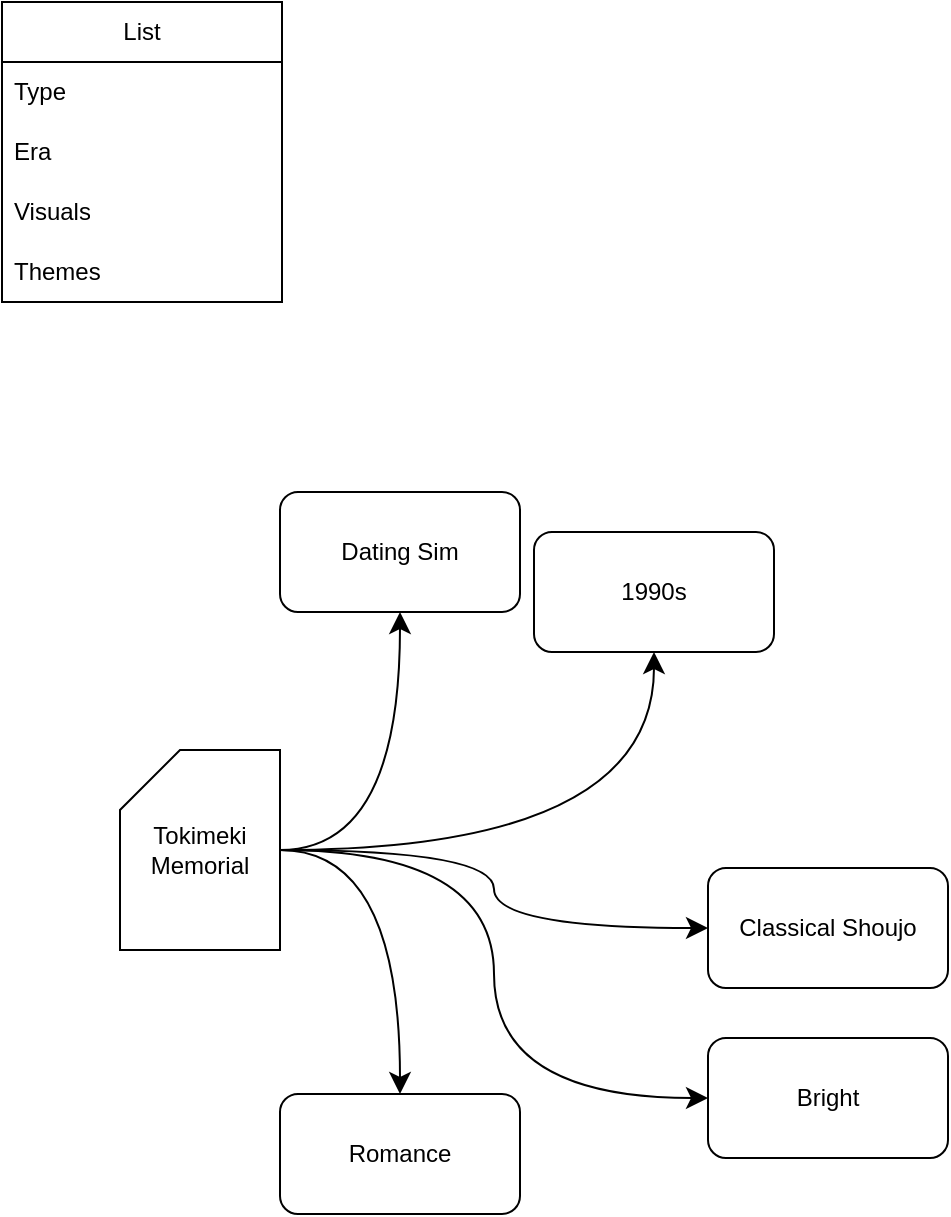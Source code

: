 <mxfile version="26.2.14">
  <diagram name="Page-1" id="6lPVBg0EaJN4s2K6R03W">
    <mxGraphModel dx="948" dy="1362" grid="0" gridSize="10" guides="1" tooltips="1" connect="1" arrows="1" fold="1" page="0" pageScale="1" pageWidth="850" pageHeight="1100" math="0" shadow="0">
      <root>
        <mxCell id="0" />
        <mxCell id="1" parent="0" />
        <mxCell id="Sif-vDeM9sXM9sqS0AdL-27" value="Dating Sim" style="rounded=1;whiteSpace=wrap;html=1;" vertex="1" parent="1">
          <mxGeometry x="17" y="144" width="120" height="60" as="geometry" />
        </mxCell>
        <mxCell id="Sif-vDeM9sXM9sqS0AdL-29" style="edgeStyle=orthogonalEdgeStyle;rounded=0;orthogonalLoop=1;jettySize=auto;html=1;fontSize=12;startSize=8;endSize=8;curved=1;exitX=1;exitY=0.5;exitDx=0;exitDy=0;exitPerimeter=0;" edge="1" parent="1" source="Sif-vDeM9sXM9sqS0AdL-40" target="Sif-vDeM9sXM9sqS0AdL-27">
          <mxGeometry relative="1" as="geometry">
            <mxPoint x="96" y="264" as="sourcePoint" />
          </mxGeometry>
        </mxCell>
        <mxCell id="Sif-vDeM9sXM9sqS0AdL-30" value="Romance" style="rounded=1;whiteSpace=wrap;html=1;" vertex="1" parent="1">
          <mxGeometry x="17" y="445" width="120" height="60" as="geometry" />
        </mxCell>
        <mxCell id="Sif-vDeM9sXM9sqS0AdL-31" style="edgeStyle=orthogonalEdgeStyle;curved=1;rounded=0;orthogonalLoop=1;jettySize=auto;html=1;fontSize=12;startSize=8;endSize=8;exitX=1;exitY=0.5;exitDx=0;exitDy=0;exitPerimeter=0;" edge="1" parent="1" source="Sif-vDeM9sXM9sqS0AdL-40" target="Sif-vDeM9sXM9sqS0AdL-30">
          <mxGeometry relative="1" as="geometry">
            <mxPoint x="96" y="354" as="sourcePoint" />
          </mxGeometry>
        </mxCell>
        <mxCell id="Sif-vDeM9sXM9sqS0AdL-33" value="Classical Shoujo" style="rounded=1;whiteSpace=wrap;html=1;" vertex="1" parent="1">
          <mxGeometry x="231" y="332" width="120" height="60" as="geometry" />
        </mxCell>
        <mxCell id="Sif-vDeM9sXM9sqS0AdL-35" style="edgeStyle=orthogonalEdgeStyle;shape=connector;curved=1;rounded=0;orthogonalLoop=1;jettySize=auto;html=1;strokeColor=default;align=center;verticalAlign=middle;fontFamily=Helvetica;fontSize=12;fontColor=default;labelBackgroundColor=default;startSize=8;endArrow=classic;endSize=8;exitX=1;exitY=0.5;exitDx=0;exitDy=0;exitPerimeter=0;" edge="1" parent="1" source="Sif-vDeM9sXM9sqS0AdL-40" target="Sif-vDeM9sXM9sqS0AdL-33">
          <mxGeometry relative="1" as="geometry">
            <mxPoint x="96" y="324" as="sourcePoint" />
          </mxGeometry>
        </mxCell>
        <mxCell id="Sif-vDeM9sXM9sqS0AdL-36" value="1990s" style="rounded=1;whiteSpace=wrap;html=1;" vertex="1" parent="1">
          <mxGeometry x="144" y="164" width="120" height="60" as="geometry" />
        </mxCell>
        <mxCell id="Sif-vDeM9sXM9sqS0AdL-37" style="edgeStyle=orthogonalEdgeStyle;shape=connector;curved=1;rounded=0;orthogonalLoop=1;jettySize=auto;html=1;strokeColor=default;align=center;verticalAlign=middle;fontFamily=Helvetica;fontSize=12;fontColor=default;labelBackgroundColor=default;startSize=8;endArrow=classic;endSize=8;exitX=1;exitY=0.5;exitDx=0;exitDy=0;exitPerimeter=0;" edge="1" parent="1" source="Sif-vDeM9sXM9sqS0AdL-40" target="Sif-vDeM9sXM9sqS0AdL-36">
          <mxGeometry relative="1" as="geometry">
            <mxPoint x="96" y="294" as="sourcePoint" />
          </mxGeometry>
        </mxCell>
        <mxCell id="Sif-vDeM9sXM9sqS0AdL-51" style="edgeStyle=orthogonalEdgeStyle;shape=connector;curved=1;rounded=0;orthogonalLoop=1;jettySize=auto;html=1;entryX=0;entryY=0.5;entryDx=0;entryDy=0;strokeColor=default;align=center;verticalAlign=middle;fontFamily=Helvetica;fontSize=12;fontColor=default;labelBackgroundColor=default;startSize=8;endArrow=classic;endSize=8;" edge="1" parent="1" source="Sif-vDeM9sXM9sqS0AdL-40" target="Sif-vDeM9sXM9sqS0AdL-47">
          <mxGeometry relative="1" as="geometry" />
        </mxCell>
        <mxCell id="Sif-vDeM9sXM9sqS0AdL-40" value="Tokimeki Memorial" style="shape=card;whiteSpace=wrap;html=1;fontFamily=Helvetica;fontSize=12;fontColor=default;labelBackgroundColor=default;" vertex="1" parent="1">
          <mxGeometry x="-63" y="273" width="80" height="100" as="geometry" />
        </mxCell>
        <mxCell id="Sif-vDeM9sXM9sqS0AdL-42" value="List" style="swimlane;fontStyle=0;childLayout=stackLayout;horizontal=1;startSize=30;horizontalStack=0;resizeParent=1;resizeParentMax=0;resizeLast=0;collapsible=1;marginBottom=0;whiteSpace=wrap;html=1;fontFamily=Helvetica;fontSize=12;fontColor=default;labelBackgroundColor=default;" vertex="1" parent="1">
          <mxGeometry x="-122" y="-101" width="140" height="150" as="geometry" />
        </mxCell>
        <mxCell id="Sif-vDeM9sXM9sqS0AdL-43" value="Type&lt;span style=&quot;white-space: pre;&quot;&gt;&#x9;&lt;/span&gt;" style="text;strokeColor=none;fillColor=none;align=left;verticalAlign=middle;spacingLeft=4;spacingRight=4;overflow=hidden;points=[[0,0.5],[1,0.5]];portConstraint=eastwest;rotatable=0;whiteSpace=wrap;html=1;fontFamily=Helvetica;fontSize=12;fontColor=default;labelBackgroundColor=default;" vertex="1" parent="Sif-vDeM9sXM9sqS0AdL-42">
          <mxGeometry y="30" width="140" height="30" as="geometry" />
        </mxCell>
        <mxCell id="Sif-vDeM9sXM9sqS0AdL-46" value="Era" style="text;strokeColor=none;fillColor=none;align=left;verticalAlign=middle;spacingLeft=4;spacingRight=4;overflow=hidden;points=[[0,0.5],[1,0.5]];portConstraint=eastwest;rotatable=0;whiteSpace=wrap;html=1;fontFamily=Helvetica;fontSize=12;fontColor=default;labelBackgroundColor=default;" vertex="1" parent="Sif-vDeM9sXM9sqS0AdL-42">
          <mxGeometry y="60" width="140" height="30" as="geometry" />
        </mxCell>
        <mxCell id="Sif-vDeM9sXM9sqS0AdL-44" value="Visuals" style="text;strokeColor=none;fillColor=none;align=left;verticalAlign=middle;spacingLeft=4;spacingRight=4;overflow=hidden;points=[[0,0.5],[1,0.5]];portConstraint=eastwest;rotatable=0;whiteSpace=wrap;html=1;fontFamily=Helvetica;fontSize=12;fontColor=default;labelBackgroundColor=default;" vertex="1" parent="Sif-vDeM9sXM9sqS0AdL-42">
          <mxGeometry y="90" width="140" height="30" as="geometry" />
        </mxCell>
        <mxCell id="Sif-vDeM9sXM9sqS0AdL-45" value="Themes" style="text;strokeColor=none;fillColor=none;align=left;verticalAlign=middle;spacingLeft=4;spacingRight=4;overflow=hidden;points=[[0,0.5],[1,0.5]];portConstraint=eastwest;rotatable=0;whiteSpace=wrap;html=1;fontFamily=Helvetica;fontSize=12;fontColor=default;labelBackgroundColor=default;" vertex="1" parent="Sif-vDeM9sXM9sqS0AdL-42">
          <mxGeometry y="120" width="140" height="30" as="geometry" />
        </mxCell>
        <mxCell id="Sif-vDeM9sXM9sqS0AdL-47" value="Bright" style="rounded=1;whiteSpace=wrap;html=1;" vertex="1" parent="1">
          <mxGeometry x="231" y="417" width="120" height="60" as="geometry" />
        </mxCell>
      </root>
    </mxGraphModel>
  </diagram>
</mxfile>
